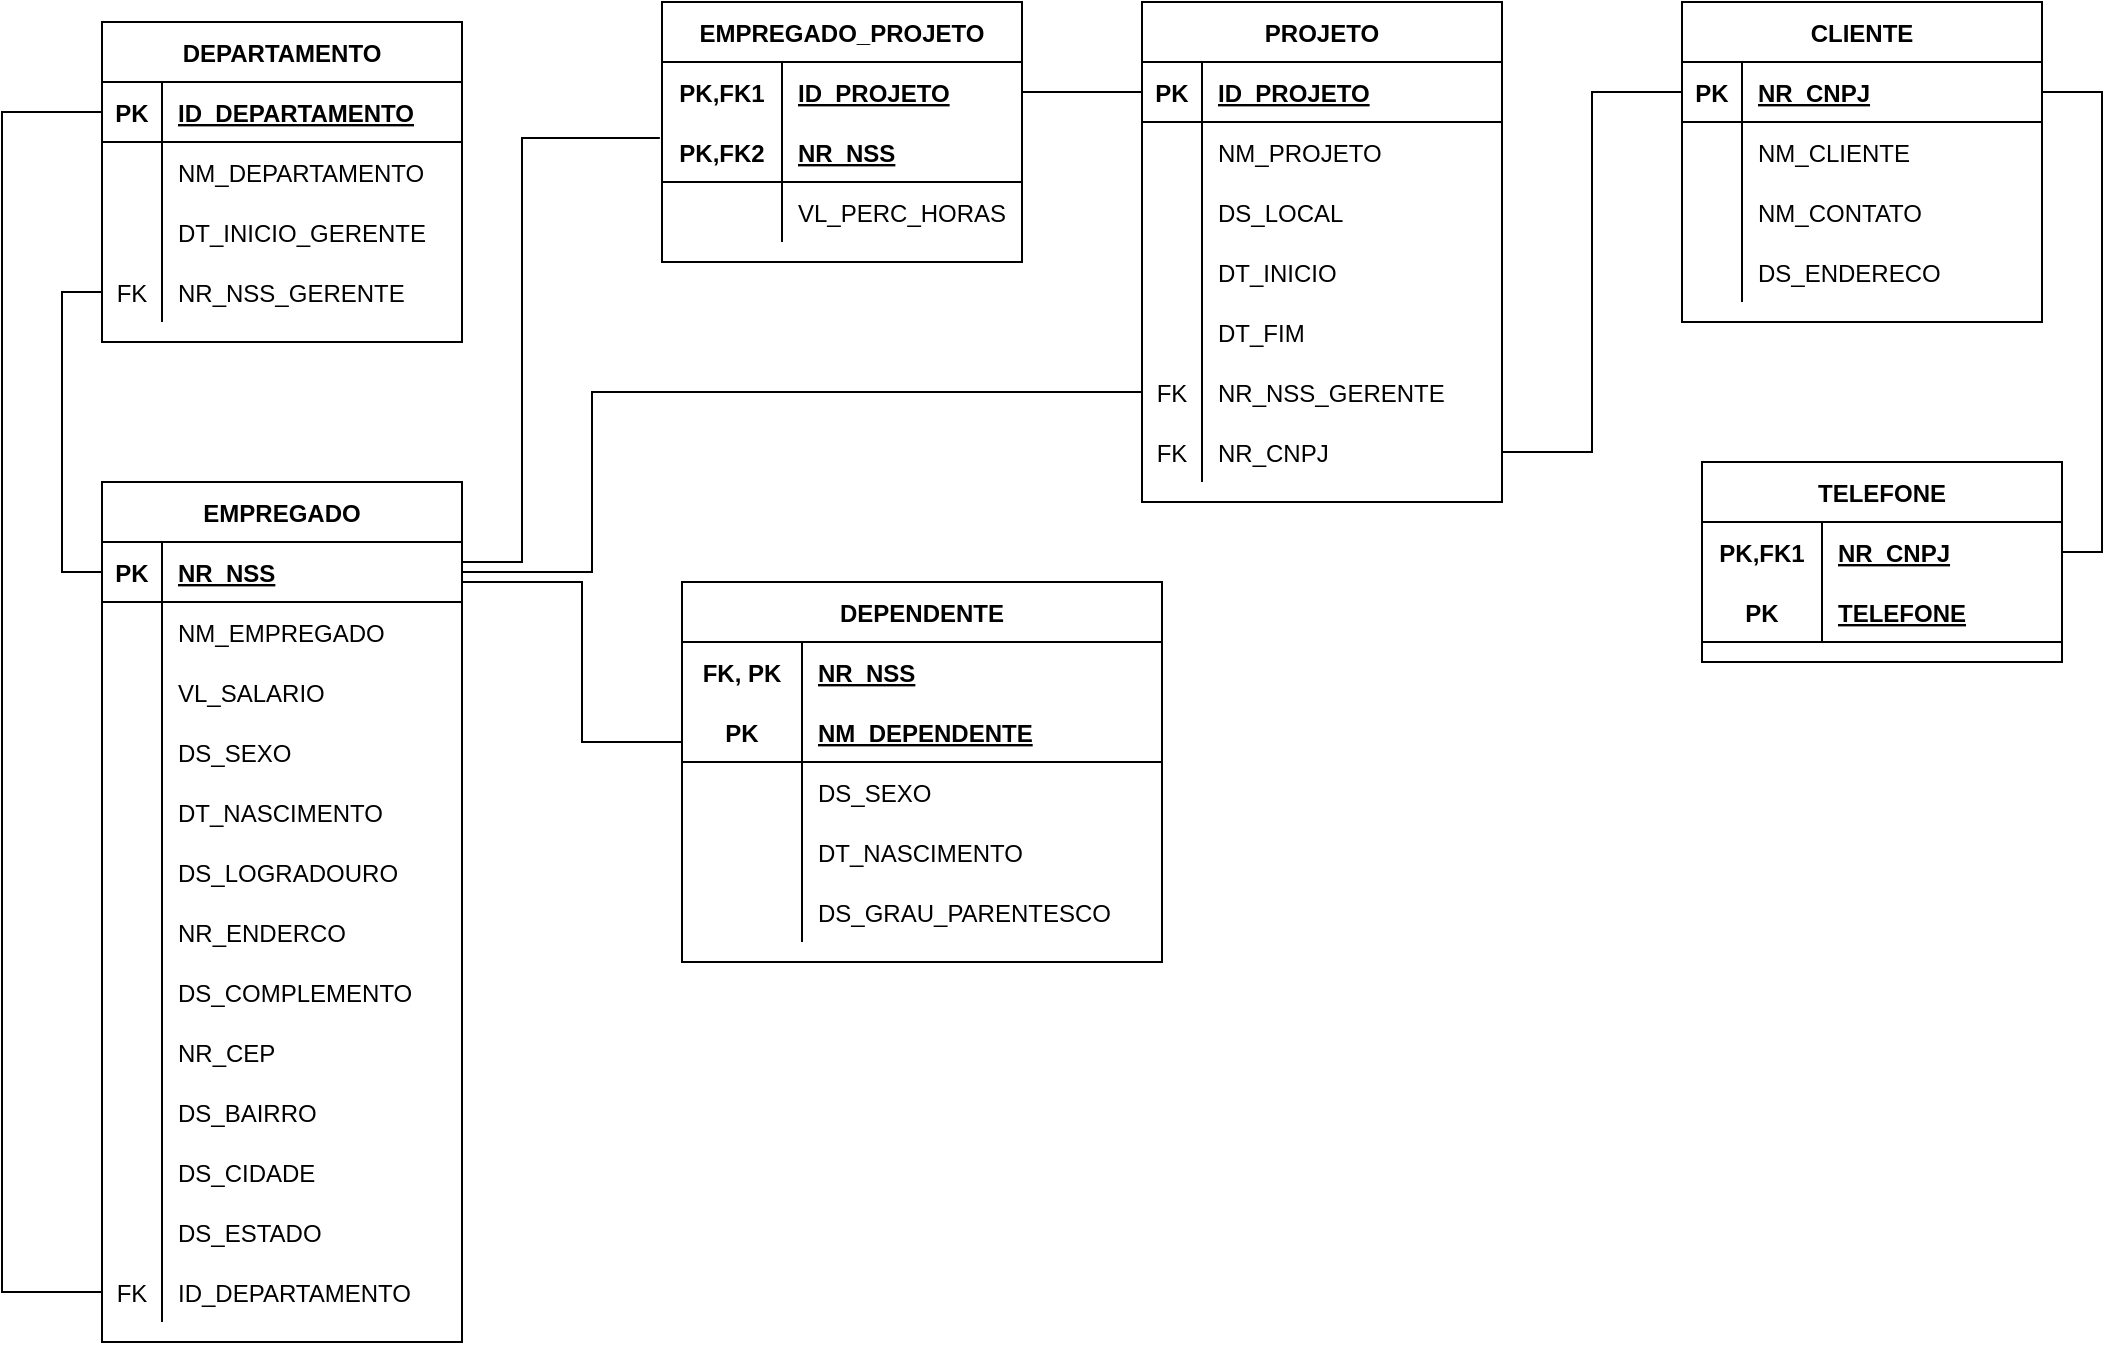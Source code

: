 <mxfile version="14.7.10" type="device"><diagram id="D3nI-BYCupRVAoPO09PA" name="Page-1"><mxGraphModel dx="1360" dy="802" grid="1" gridSize="10" guides="1" tooltips="1" connect="1" arrows="1" fold="1" page="1" pageScale="1" pageWidth="1169" pageHeight="827" math="0" shadow="0"><root><mxCell id="0"/><mxCell id="1" parent="0"/><mxCell id="Hc_18eebci2sGLZvCCP0-1" value="DEPARTAMENTO" style="shape=table;startSize=30;container=1;collapsible=1;childLayout=tableLayout;fixedRows=1;rowLines=0;fontStyle=1;align=center;resizeLast=1;" vertex="1" parent="1"><mxGeometry x="110" y="60" width="180" height="160" as="geometry"/></mxCell><mxCell id="Hc_18eebci2sGLZvCCP0-2" value="" style="shape=partialRectangle;collapsible=0;dropTarget=0;pointerEvents=0;fillColor=none;top=0;left=0;bottom=1;right=0;points=[[0,0.5],[1,0.5]];portConstraint=eastwest;" vertex="1" parent="Hc_18eebci2sGLZvCCP0-1"><mxGeometry y="30" width="180" height="30" as="geometry"/></mxCell><mxCell id="Hc_18eebci2sGLZvCCP0-3" value="PK" style="shape=partialRectangle;connectable=0;fillColor=none;top=0;left=0;bottom=0;right=0;fontStyle=1;overflow=hidden;" vertex="1" parent="Hc_18eebci2sGLZvCCP0-2"><mxGeometry width="30" height="30" as="geometry"/></mxCell><mxCell id="Hc_18eebci2sGLZvCCP0-4" value="ID_DEPARTAMENTO" style="shape=partialRectangle;connectable=0;fillColor=none;top=0;left=0;bottom=0;right=0;align=left;spacingLeft=6;fontStyle=5;overflow=hidden;" vertex="1" parent="Hc_18eebci2sGLZvCCP0-2"><mxGeometry x="30" width="150" height="30" as="geometry"/></mxCell><mxCell id="Hc_18eebci2sGLZvCCP0-5" value="" style="shape=partialRectangle;collapsible=0;dropTarget=0;pointerEvents=0;fillColor=none;top=0;left=0;bottom=0;right=0;points=[[0,0.5],[1,0.5]];portConstraint=eastwest;" vertex="1" parent="Hc_18eebci2sGLZvCCP0-1"><mxGeometry y="60" width="180" height="30" as="geometry"/></mxCell><mxCell id="Hc_18eebci2sGLZvCCP0-6" value="" style="shape=partialRectangle;connectable=0;fillColor=none;top=0;left=0;bottom=0;right=0;editable=1;overflow=hidden;" vertex="1" parent="Hc_18eebci2sGLZvCCP0-5"><mxGeometry width="30" height="30" as="geometry"/></mxCell><mxCell id="Hc_18eebci2sGLZvCCP0-7" value="NM_DEPARTAMENTO" style="shape=partialRectangle;connectable=0;fillColor=none;top=0;left=0;bottom=0;right=0;align=left;spacingLeft=6;overflow=hidden;" vertex="1" parent="Hc_18eebci2sGLZvCCP0-5"><mxGeometry x="30" width="150" height="30" as="geometry"/></mxCell><mxCell id="Hc_18eebci2sGLZvCCP0-8" value="" style="shape=partialRectangle;collapsible=0;dropTarget=0;pointerEvents=0;fillColor=none;top=0;left=0;bottom=0;right=0;points=[[0,0.5],[1,0.5]];portConstraint=eastwest;" vertex="1" parent="Hc_18eebci2sGLZvCCP0-1"><mxGeometry y="90" width="180" height="30" as="geometry"/></mxCell><mxCell id="Hc_18eebci2sGLZvCCP0-9" value="" style="shape=partialRectangle;connectable=0;fillColor=none;top=0;left=0;bottom=0;right=0;editable=1;overflow=hidden;" vertex="1" parent="Hc_18eebci2sGLZvCCP0-8"><mxGeometry width="30" height="30" as="geometry"/></mxCell><mxCell id="Hc_18eebci2sGLZvCCP0-10" value="DT_INICIO_GERENTE" style="shape=partialRectangle;connectable=0;fillColor=none;top=0;left=0;bottom=0;right=0;align=left;spacingLeft=6;overflow=hidden;" vertex="1" parent="Hc_18eebci2sGLZvCCP0-8"><mxGeometry x="30" width="150" height="30" as="geometry"/></mxCell><mxCell id="Hc_18eebci2sGLZvCCP0-117" value="" style="shape=partialRectangle;collapsible=0;dropTarget=0;pointerEvents=0;fillColor=none;top=0;left=0;bottom=0;right=0;points=[[0,0.5],[1,0.5]];portConstraint=eastwest;" vertex="1" parent="Hc_18eebci2sGLZvCCP0-1"><mxGeometry y="120" width="180" height="30" as="geometry"/></mxCell><mxCell id="Hc_18eebci2sGLZvCCP0-118" value="FK" style="shape=partialRectangle;connectable=0;fillColor=none;top=0;left=0;bottom=0;right=0;editable=1;overflow=hidden;" vertex="1" parent="Hc_18eebci2sGLZvCCP0-117"><mxGeometry width="30" height="30" as="geometry"/></mxCell><mxCell id="Hc_18eebci2sGLZvCCP0-119" value="NR_NSS_GERENTE" style="shape=partialRectangle;connectable=0;fillColor=none;top=0;left=0;bottom=0;right=0;align=left;spacingLeft=6;overflow=hidden;" vertex="1" parent="Hc_18eebci2sGLZvCCP0-117"><mxGeometry x="30" width="150" height="30" as="geometry"/></mxCell><mxCell id="Hc_18eebci2sGLZvCCP0-14" value="EMPREGADO" style="shape=table;startSize=30;container=1;collapsible=1;childLayout=tableLayout;fixedRows=1;rowLines=0;fontStyle=1;align=center;resizeLast=1;" vertex="1" parent="1"><mxGeometry x="110" y="290" width="180" height="430" as="geometry"/></mxCell><mxCell id="Hc_18eebci2sGLZvCCP0-15" value="" style="shape=partialRectangle;collapsible=0;dropTarget=0;pointerEvents=0;fillColor=none;top=0;left=0;bottom=1;right=0;points=[[0,0.5],[1,0.5]];portConstraint=eastwest;" vertex="1" parent="Hc_18eebci2sGLZvCCP0-14"><mxGeometry y="30" width="180" height="30" as="geometry"/></mxCell><mxCell id="Hc_18eebci2sGLZvCCP0-16" value="PK" style="shape=partialRectangle;connectable=0;fillColor=none;top=0;left=0;bottom=0;right=0;fontStyle=1;overflow=hidden;" vertex="1" parent="Hc_18eebci2sGLZvCCP0-15"><mxGeometry width="30" height="30" as="geometry"/></mxCell><mxCell id="Hc_18eebci2sGLZvCCP0-17" value="NR_NSS" style="shape=partialRectangle;connectable=0;fillColor=none;top=0;left=0;bottom=0;right=0;align=left;spacingLeft=6;fontStyle=5;overflow=hidden;" vertex="1" parent="Hc_18eebci2sGLZvCCP0-15"><mxGeometry x="30" width="150" height="30" as="geometry"/></mxCell><mxCell id="Hc_18eebci2sGLZvCCP0-18" value="" style="shape=partialRectangle;collapsible=0;dropTarget=0;pointerEvents=0;fillColor=none;top=0;left=0;bottom=0;right=0;points=[[0,0.5],[1,0.5]];portConstraint=eastwest;" vertex="1" parent="Hc_18eebci2sGLZvCCP0-14"><mxGeometry y="60" width="180" height="30" as="geometry"/></mxCell><mxCell id="Hc_18eebci2sGLZvCCP0-19" value="" style="shape=partialRectangle;connectable=0;fillColor=none;top=0;left=0;bottom=0;right=0;editable=1;overflow=hidden;" vertex="1" parent="Hc_18eebci2sGLZvCCP0-18"><mxGeometry width="30" height="30" as="geometry"/></mxCell><mxCell id="Hc_18eebci2sGLZvCCP0-20" value="NM_EMPREGADO" style="shape=partialRectangle;connectable=0;fillColor=none;top=0;left=0;bottom=0;right=0;align=left;spacingLeft=6;overflow=hidden;" vertex="1" parent="Hc_18eebci2sGLZvCCP0-18"><mxGeometry x="30" width="150" height="30" as="geometry"/></mxCell><mxCell id="Hc_18eebci2sGLZvCCP0-21" value="" style="shape=partialRectangle;collapsible=0;dropTarget=0;pointerEvents=0;fillColor=none;top=0;left=0;bottom=0;right=0;points=[[0,0.5],[1,0.5]];portConstraint=eastwest;" vertex="1" parent="Hc_18eebci2sGLZvCCP0-14"><mxGeometry y="90" width="180" height="30" as="geometry"/></mxCell><mxCell id="Hc_18eebci2sGLZvCCP0-22" value="" style="shape=partialRectangle;connectable=0;fillColor=none;top=0;left=0;bottom=0;right=0;editable=1;overflow=hidden;" vertex="1" parent="Hc_18eebci2sGLZvCCP0-21"><mxGeometry width="30" height="30" as="geometry"/></mxCell><mxCell id="Hc_18eebci2sGLZvCCP0-23" value="VL_SALARIO" style="shape=partialRectangle;connectable=0;fillColor=none;top=0;left=0;bottom=0;right=0;align=left;spacingLeft=6;overflow=hidden;" vertex="1" parent="Hc_18eebci2sGLZvCCP0-21"><mxGeometry x="30" width="150" height="30" as="geometry"/></mxCell><mxCell id="Hc_18eebci2sGLZvCCP0-24" value="" style="shape=partialRectangle;collapsible=0;dropTarget=0;pointerEvents=0;fillColor=none;top=0;left=0;bottom=0;right=0;points=[[0,0.5],[1,0.5]];portConstraint=eastwest;" vertex="1" parent="Hc_18eebci2sGLZvCCP0-14"><mxGeometry y="120" width="180" height="30" as="geometry"/></mxCell><mxCell id="Hc_18eebci2sGLZvCCP0-25" value="" style="shape=partialRectangle;connectable=0;fillColor=none;top=0;left=0;bottom=0;right=0;editable=1;overflow=hidden;" vertex="1" parent="Hc_18eebci2sGLZvCCP0-24"><mxGeometry width="30" height="30" as="geometry"/></mxCell><mxCell id="Hc_18eebci2sGLZvCCP0-26" value="DS_SEXO" style="shape=partialRectangle;connectable=0;fillColor=none;top=0;left=0;bottom=0;right=0;align=left;spacingLeft=6;overflow=hidden;" vertex="1" parent="Hc_18eebci2sGLZvCCP0-24"><mxGeometry x="30" width="150" height="30" as="geometry"/></mxCell><mxCell id="Hc_18eebci2sGLZvCCP0-66" value="" style="shape=partialRectangle;collapsible=0;dropTarget=0;pointerEvents=0;fillColor=none;top=0;left=0;bottom=0;right=0;points=[[0,0.5],[1,0.5]];portConstraint=eastwest;" vertex="1" parent="Hc_18eebci2sGLZvCCP0-14"><mxGeometry y="150" width="180" height="30" as="geometry"/></mxCell><mxCell id="Hc_18eebci2sGLZvCCP0-67" value="" style="shape=partialRectangle;connectable=0;fillColor=none;top=0;left=0;bottom=0;right=0;editable=1;overflow=hidden;" vertex="1" parent="Hc_18eebci2sGLZvCCP0-66"><mxGeometry width="30" height="30" as="geometry"/></mxCell><mxCell id="Hc_18eebci2sGLZvCCP0-68" value="DT_NASCIMENTO" style="shape=partialRectangle;connectable=0;fillColor=none;top=0;left=0;bottom=0;right=0;align=left;spacingLeft=6;overflow=hidden;" vertex="1" parent="Hc_18eebci2sGLZvCCP0-66"><mxGeometry x="30" width="150" height="30" as="geometry"/></mxCell><mxCell id="Hc_18eebci2sGLZvCCP0-79" value="" style="shape=partialRectangle;collapsible=0;dropTarget=0;pointerEvents=0;fillColor=none;top=0;left=0;bottom=0;right=0;points=[[0,0.5],[1,0.5]];portConstraint=eastwest;" vertex="1" parent="Hc_18eebci2sGLZvCCP0-14"><mxGeometry y="180" width="180" height="30" as="geometry"/></mxCell><mxCell id="Hc_18eebci2sGLZvCCP0-80" value="" style="shape=partialRectangle;connectable=0;fillColor=none;top=0;left=0;bottom=0;right=0;editable=1;overflow=hidden;" vertex="1" parent="Hc_18eebci2sGLZvCCP0-79"><mxGeometry width="30" height="30" as="geometry"/></mxCell><mxCell id="Hc_18eebci2sGLZvCCP0-81" value="DS_LOGRADOURO" style="shape=partialRectangle;connectable=0;fillColor=none;top=0;left=0;bottom=0;right=0;align=left;spacingLeft=6;overflow=hidden;" vertex="1" parent="Hc_18eebci2sGLZvCCP0-79"><mxGeometry x="30" width="150" height="30" as="geometry"/></mxCell><mxCell id="Hc_18eebci2sGLZvCCP0-82" value="" style="shape=partialRectangle;collapsible=0;dropTarget=0;pointerEvents=0;fillColor=none;top=0;left=0;bottom=0;right=0;points=[[0,0.5],[1,0.5]];portConstraint=eastwest;" vertex="1" parent="Hc_18eebci2sGLZvCCP0-14"><mxGeometry y="210" width="180" height="30" as="geometry"/></mxCell><mxCell id="Hc_18eebci2sGLZvCCP0-83" value="" style="shape=partialRectangle;connectable=0;fillColor=none;top=0;left=0;bottom=0;right=0;editable=1;overflow=hidden;" vertex="1" parent="Hc_18eebci2sGLZvCCP0-82"><mxGeometry width="30" height="30" as="geometry"/></mxCell><mxCell id="Hc_18eebci2sGLZvCCP0-84" value="NR_ENDERCO" style="shape=partialRectangle;connectable=0;fillColor=none;top=0;left=0;bottom=0;right=0;align=left;spacingLeft=6;overflow=hidden;" vertex="1" parent="Hc_18eebci2sGLZvCCP0-82"><mxGeometry x="30" width="150" height="30" as="geometry"/></mxCell><mxCell id="Hc_18eebci2sGLZvCCP0-85" value="" style="shape=partialRectangle;collapsible=0;dropTarget=0;pointerEvents=0;fillColor=none;top=0;left=0;bottom=0;right=0;points=[[0,0.5],[1,0.5]];portConstraint=eastwest;" vertex="1" parent="Hc_18eebci2sGLZvCCP0-14"><mxGeometry y="240" width="180" height="30" as="geometry"/></mxCell><mxCell id="Hc_18eebci2sGLZvCCP0-86" value="" style="shape=partialRectangle;connectable=0;fillColor=none;top=0;left=0;bottom=0;right=0;editable=1;overflow=hidden;" vertex="1" parent="Hc_18eebci2sGLZvCCP0-85"><mxGeometry width="30" height="30" as="geometry"/></mxCell><mxCell id="Hc_18eebci2sGLZvCCP0-87" value="DS_COMPLEMENTO" style="shape=partialRectangle;connectable=0;fillColor=none;top=0;left=0;bottom=0;right=0;align=left;spacingLeft=6;overflow=hidden;" vertex="1" parent="Hc_18eebci2sGLZvCCP0-85"><mxGeometry x="30" width="150" height="30" as="geometry"/></mxCell><mxCell id="Hc_18eebci2sGLZvCCP0-88" value="" style="shape=partialRectangle;collapsible=0;dropTarget=0;pointerEvents=0;fillColor=none;top=0;left=0;bottom=0;right=0;points=[[0,0.5],[1,0.5]];portConstraint=eastwest;" vertex="1" parent="Hc_18eebci2sGLZvCCP0-14"><mxGeometry y="270" width="180" height="30" as="geometry"/></mxCell><mxCell id="Hc_18eebci2sGLZvCCP0-89" value="" style="shape=partialRectangle;connectable=0;fillColor=none;top=0;left=0;bottom=0;right=0;editable=1;overflow=hidden;" vertex="1" parent="Hc_18eebci2sGLZvCCP0-88"><mxGeometry width="30" height="30" as="geometry"/></mxCell><mxCell id="Hc_18eebci2sGLZvCCP0-90" value="NR_CEP" style="shape=partialRectangle;connectable=0;fillColor=none;top=0;left=0;bottom=0;right=0;align=left;spacingLeft=6;overflow=hidden;" vertex="1" parent="Hc_18eebci2sGLZvCCP0-88"><mxGeometry x="30" width="150" height="30" as="geometry"/></mxCell><mxCell id="Hc_18eebci2sGLZvCCP0-91" value="" style="shape=partialRectangle;collapsible=0;dropTarget=0;pointerEvents=0;fillColor=none;top=0;left=0;bottom=0;right=0;points=[[0,0.5],[1,0.5]];portConstraint=eastwest;" vertex="1" parent="Hc_18eebci2sGLZvCCP0-14"><mxGeometry y="300" width="180" height="30" as="geometry"/></mxCell><mxCell id="Hc_18eebci2sGLZvCCP0-92" value="" style="shape=partialRectangle;connectable=0;fillColor=none;top=0;left=0;bottom=0;right=0;editable=1;overflow=hidden;" vertex="1" parent="Hc_18eebci2sGLZvCCP0-91"><mxGeometry width="30" height="30" as="geometry"/></mxCell><mxCell id="Hc_18eebci2sGLZvCCP0-93" value="DS_BAIRRO" style="shape=partialRectangle;connectable=0;fillColor=none;top=0;left=0;bottom=0;right=0;align=left;spacingLeft=6;overflow=hidden;" vertex="1" parent="Hc_18eebci2sGLZvCCP0-91"><mxGeometry x="30" width="150" height="30" as="geometry"/></mxCell><mxCell id="Hc_18eebci2sGLZvCCP0-94" value="" style="shape=partialRectangle;collapsible=0;dropTarget=0;pointerEvents=0;fillColor=none;top=0;left=0;bottom=0;right=0;points=[[0,0.5],[1,0.5]];portConstraint=eastwest;" vertex="1" parent="Hc_18eebci2sGLZvCCP0-14"><mxGeometry y="330" width="180" height="30" as="geometry"/></mxCell><mxCell id="Hc_18eebci2sGLZvCCP0-95" value="" style="shape=partialRectangle;connectable=0;fillColor=none;top=0;left=0;bottom=0;right=0;editable=1;overflow=hidden;" vertex="1" parent="Hc_18eebci2sGLZvCCP0-94"><mxGeometry width="30" height="30" as="geometry"/></mxCell><mxCell id="Hc_18eebci2sGLZvCCP0-96" value="DS_CIDADE" style="shape=partialRectangle;connectable=0;fillColor=none;top=0;left=0;bottom=0;right=0;align=left;spacingLeft=6;overflow=hidden;" vertex="1" parent="Hc_18eebci2sGLZvCCP0-94"><mxGeometry x="30" width="150" height="30" as="geometry"/></mxCell><mxCell id="Hc_18eebci2sGLZvCCP0-97" value="" style="shape=partialRectangle;collapsible=0;dropTarget=0;pointerEvents=0;fillColor=none;top=0;left=0;bottom=0;right=0;points=[[0,0.5],[1,0.5]];portConstraint=eastwest;" vertex="1" parent="Hc_18eebci2sGLZvCCP0-14"><mxGeometry y="360" width="180" height="30" as="geometry"/></mxCell><mxCell id="Hc_18eebci2sGLZvCCP0-98" value="" style="shape=partialRectangle;connectable=0;fillColor=none;top=0;left=0;bottom=0;right=0;editable=1;overflow=hidden;" vertex="1" parent="Hc_18eebci2sGLZvCCP0-97"><mxGeometry width="30" height="30" as="geometry"/></mxCell><mxCell id="Hc_18eebci2sGLZvCCP0-99" value="DS_ESTADO" style="shape=partialRectangle;connectable=0;fillColor=none;top=0;left=0;bottom=0;right=0;align=left;spacingLeft=6;overflow=hidden;" vertex="1" parent="Hc_18eebci2sGLZvCCP0-97"><mxGeometry x="30" width="150" height="30" as="geometry"/></mxCell><mxCell id="Hc_18eebci2sGLZvCCP0-121" value="" style="shape=partialRectangle;collapsible=0;dropTarget=0;pointerEvents=0;fillColor=none;top=0;left=0;bottom=0;right=0;points=[[0,0.5],[1,0.5]];portConstraint=eastwest;" vertex="1" parent="Hc_18eebci2sGLZvCCP0-14"><mxGeometry y="390" width="180" height="30" as="geometry"/></mxCell><mxCell id="Hc_18eebci2sGLZvCCP0-122" value="FK" style="shape=partialRectangle;connectable=0;fillColor=none;top=0;left=0;bottom=0;right=0;editable=1;overflow=hidden;" vertex="1" parent="Hc_18eebci2sGLZvCCP0-121"><mxGeometry width="30" height="30" as="geometry"/></mxCell><mxCell id="Hc_18eebci2sGLZvCCP0-123" value="ID_DEPARTAMENTO" style="shape=partialRectangle;connectable=0;fillColor=none;top=0;left=0;bottom=0;right=0;align=left;spacingLeft=6;overflow=hidden;" vertex="1" parent="Hc_18eebci2sGLZvCCP0-121"><mxGeometry x="30" width="150" height="30" as="geometry"/></mxCell><mxCell id="Hc_18eebci2sGLZvCCP0-40" value="PROJETO" style="shape=table;startSize=30;container=1;collapsible=1;childLayout=tableLayout;fixedRows=1;rowLines=0;fontStyle=1;align=center;resizeLast=1;" vertex="1" parent="1"><mxGeometry x="630" y="50" width="180" height="250" as="geometry"/></mxCell><mxCell id="Hc_18eebci2sGLZvCCP0-41" value="" style="shape=partialRectangle;collapsible=0;dropTarget=0;pointerEvents=0;fillColor=none;top=0;left=0;bottom=1;right=0;points=[[0,0.5],[1,0.5]];portConstraint=eastwest;" vertex="1" parent="Hc_18eebci2sGLZvCCP0-40"><mxGeometry y="30" width="180" height="30" as="geometry"/></mxCell><mxCell id="Hc_18eebci2sGLZvCCP0-42" value="PK" style="shape=partialRectangle;connectable=0;fillColor=none;top=0;left=0;bottom=0;right=0;fontStyle=1;overflow=hidden;" vertex="1" parent="Hc_18eebci2sGLZvCCP0-41"><mxGeometry width="30" height="30" as="geometry"/></mxCell><mxCell id="Hc_18eebci2sGLZvCCP0-43" value="ID_PROJETO" style="shape=partialRectangle;connectable=0;fillColor=none;top=0;left=0;bottom=0;right=0;align=left;spacingLeft=6;fontStyle=5;overflow=hidden;" vertex="1" parent="Hc_18eebci2sGLZvCCP0-41"><mxGeometry x="30" width="150" height="30" as="geometry"/></mxCell><mxCell id="Hc_18eebci2sGLZvCCP0-44" value="" style="shape=partialRectangle;collapsible=0;dropTarget=0;pointerEvents=0;fillColor=none;top=0;left=0;bottom=0;right=0;points=[[0,0.5],[1,0.5]];portConstraint=eastwest;" vertex="1" parent="Hc_18eebci2sGLZvCCP0-40"><mxGeometry y="60" width="180" height="30" as="geometry"/></mxCell><mxCell id="Hc_18eebci2sGLZvCCP0-45" value="" style="shape=partialRectangle;connectable=0;fillColor=none;top=0;left=0;bottom=0;right=0;editable=1;overflow=hidden;" vertex="1" parent="Hc_18eebci2sGLZvCCP0-44"><mxGeometry width="30" height="30" as="geometry"/></mxCell><mxCell id="Hc_18eebci2sGLZvCCP0-46" value="NM_PROJETO" style="shape=partialRectangle;connectable=0;fillColor=none;top=0;left=0;bottom=0;right=0;align=left;spacingLeft=6;overflow=hidden;" vertex="1" parent="Hc_18eebci2sGLZvCCP0-44"><mxGeometry x="30" width="150" height="30" as="geometry"/></mxCell><mxCell id="Hc_18eebci2sGLZvCCP0-47" value="" style="shape=partialRectangle;collapsible=0;dropTarget=0;pointerEvents=0;fillColor=none;top=0;left=0;bottom=0;right=0;points=[[0,0.5],[1,0.5]];portConstraint=eastwest;" vertex="1" parent="Hc_18eebci2sGLZvCCP0-40"><mxGeometry y="90" width="180" height="30" as="geometry"/></mxCell><mxCell id="Hc_18eebci2sGLZvCCP0-48" value="" style="shape=partialRectangle;connectable=0;fillColor=none;top=0;left=0;bottom=0;right=0;editable=1;overflow=hidden;" vertex="1" parent="Hc_18eebci2sGLZvCCP0-47"><mxGeometry width="30" height="30" as="geometry"/></mxCell><mxCell id="Hc_18eebci2sGLZvCCP0-49" value="DS_LOCAL" style="shape=partialRectangle;connectable=0;fillColor=none;top=0;left=0;bottom=0;right=0;align=left;spacingLeft=6;overflow=hidden;" vertex="1" parent="Hc_18eebci2sGLZvCCP0-47"><mxGeometry x="30" width="150" height="30" as="geometry"/></mxCell><mxCell id="Hc_18eebci2sGLZvCCP0-50" value="" style="shape=partialRectangle;collapsible=0;dropTarget=0;pointerEvents=0;fillColor=none;top=0;left=0;bottom=0;right=0;points=[[0,0.5],[1,0.5]];portConstraint=eastwest;" vertex="1" parent="Hc_18eebci2sGLZvCCP0-40"><mxGeometry y="120" width="180" height="30" as="geometry"/></mxCell><mxCell id="Hc_18eebci2sGLZvCCP0-51" value="" style="shape=partialRectangle;connectable=0;fillColor=none;top=0;left=0;bottom=0;right=0;editable=1;overflow=hidden;" vertex="1" parent="Hc_18eebci2sGLZvCCP0-50"><mxGeometry width="30" height="30" as="geometry"/></mxCell><mxCell id="Hc_18eebci2sGLZvCCP0-52" value="DT_INICIO" style="shape=partialRectangle;connectable=0;fillColor=none;top=0;left=0;bottom=0;right=0;align=left;spacingLeft=6;overflow=hidden;" vertex="1" parent="Hc_18eebci2sGLZvCCP0-50"><mxGeometry x="30" width="150" height="30" as="geometry"/></mxCell><mxCell id="Hc_18eebci2sGLZvCCP0-76" value="" style="shape=partialRectangle;collapsible=0;dropTarget=0;pointerEvents=0;fillColor=none;top=0;left=0;bottom=0;right=0;points=[[0,0.5],[1,0.5]];portConstraint=eastwest;" vertex="1" parent="Hc_18eebci2sGLZvCCP0-40"><mxGeometry y="150" width="180" height="30" as="geometry"/></mxCell><mxCell id="Hc_18eebci2sGLZvCCP0-77" value="" style="shape=partialRectangle;connectable=0;fillColor=none;top=0;left=0;bottom=0;right=0;editable=1;overflow=hidden;" vertex="1" parent="Hc_18eebci2sGLZvCCP0-76"><mxGeometry width="30" height="30" as="geometry"/></mxCell><mxCell id="Hc_18eebci2sGLZvCCP0-78" value="DT_FIM" style="shape=partialRectangle;connectable=0;fillColor=none;top=0;left=0;bottom=0;right=0;align=left;spacingLeft=6;overflow=hidden;" vertex="1" parent="Hc_18eebci2sGLZvCCP0-76"><mxGeometry x="30" width="150" height="30" as="geometry"/></mxCell><mxCell id="Hc_18eebci2sGLZvCCP0-125" value="" style="shape=partialRectangle;collapsible=0;dropTarget=0;pointerEvents=0;fillColor=none;top=0;left=0;bottom=0;right=0;points=[[0,0.5],[1,0.5]];portConstraint=eastwest;" vertex="1" parent="Hc_18eebci2sGLZvCCP0-40"><mxGeometry y="180" width="180" height="30" as="geometry"/></mxCell><mxCell id="Hc_18eebci2sGLZvCCP0-126" value="FK" style="shape=partialRectangle;connectable=0;fillColor=none;top=0;left=0;bottom=0;right=0;editable=1;overflow=hidden;" vertex="1" parent="Hc_18eebci2sGLZvCCP0-125"><mxGeometry width="30" height="30" as="geometry"/></mxCell><mxCell id="Hc_18eebci2sGLZvCCP0-127" value="NR_NSS_GERENTE" style="shape=partialRectangle;connectable=0;fillColor=none;top=0;left=0;bottom=0;right=0;align=left;spacingLeft=6;overflow=hidden;" vertex="1" parent="Hc_18eebci2sGLZvCCP0-125"><mxGeometry x="30" width="150" height="30" as="geometry"/></mxCell><mxCell id="Hc_18eebci2sGLZvCCP0-129" value="" style="shape=partialRectangle;collapsible=0;dropTarget=0;pointerEvents=0;fillColor=none;top=0;left=0;bottom=0;right=0;points=[[0,0.5],[1,0.5]];portConstraint=eastwest;" vertex="1" parent="Hc_18eebci2sGLZvCCP0-40"><mxGeometry y="210" width="180" height="30" as="geometry"/></mxCell><mxCell id="Hc_18eebci2sGLZvCCP0-130" value="FK" style="shape=partialRectangle;connectable=0;fillColor=none;top=0;left=0;bottom=0;right=0;editable=1;overflow=hidden;" vertex="1" parent="Hc_18eebci2sGLZvCCP0-129"><mxGeometry width="30" height="30" as="geometry"/></mxCell><mxCell id="Hc_18eebci2sGLZvCCP0-131" value="NR_CNPJ" style="shape=partialRectangle;connectable=0;fillColor=none;top=0;left=0;bottom=0;right=0;align=left;spacingLeft=6;overflow=hidden;" vertex="1" parent="Hc_18eebci2sGLZvCCP0-129"><mxGeometry x="30" width="150" height="30" as="geometry"/></mxCell><mxCell id="Hc_18eebci2sGLZvCCP0-53" value="CLIENTE" style="shape=table;startSize=30;container=1;collapsible=1;childLayout=tableLayout;fixedRows=1;rowLines=0;fontStyle=1;align=center;resizeLast=1;" vertex="1" parent="1"><mxGeometry x="900" y="50" width="180" height="160" as="geometry"/></mxCell><mxCell id="Hc_18eebci2sGLZvCCP0-54" value="" style="shape=partialRectangle;collapsible=0;dropTarget=0;pointerEvents=0;fillColor=none;top=0;left=0;bottom=1;right=0;points=[[0,0.5],[1,0.5]];portConstraint=eastwest;" vertex="1" parent="Hc_18eebci2sGLZvCCP0-53"><mxGeometry y="30" width="180" height="30" as="geometry"/></mxCell><mxCell id="Hc_18eebci2sGLZvCCP0-55" value="PK" style="shape=partialRectangle;connectable=0;fillColor=none;top=0;left=0;bottom=0;right=0;fontStyle=1;overflow=hidden;" vertex="1" parent="Hc_18eebci2sGLZvCCP0-54"><mxGeometry width="30" height="30" as="geometry"/></mxCell><mxCell id="Hc_18eebci2sGLZvCCP0-56" value="NR_CNPJ" style="shape=partialRectangle;connectable=0;fillColor=none;top=0;left=0;bottom=0;right=0;align=left;spacingLeft=6;fontStyle=5;overflow=hidden;" vertex="1" parent="Hc_18eebci2sGLZvCCP0-54"><mxGeometry x="30" width="150" height="30" as="geometry"/></mxCell><mxCell id="Hc_18eebci2sGLZvCCP0-57" value="" style="shape=partialRectangle;collapsible=0;dropTarget=0;pointerEvents=0;fillColor=none;top=0;left=0;bottom=0;right=0;points=[[0,0.5],[1,0.5]];portConstraint=eastwest;" vertex="1" parent="Hc_18eebci2sGLZvCCP0-53"><mxGeometry y="60" width="180" height="30" as="geometry"/></mxCell><mxCell id="Hc_18eebci2sGLZvCCP0-58" value="" style="shape=partialRectangle;connectable=0;fillColor=none;top=0;left=0;bottom=0;right=0;editable=1;overflow=hidden;" vertex="1" parent="Hc_18eebci2sGLZvCCP0-57"><mxGeometry width="30" height="30" as="geometry"/></mxCell><mxCell id="Hc_18eebci2sGLZvCCP0-59" value="NM_CLIENTE" style="shape=partialRectangle;connectable=0;fillColor=none;top=0;left=0;bottom=0;right=0;align=left;spacingLeft=6;overflow=hidden;" vertex="1" parent="Hc_18eebci2sGLZvCCP0-57"><mxGeometry x="30" width="150" height="30" as="geometry"/></mxCell><mxCell id="Hc_18eebci2sGLZvCCP0-60" value="" style="shape=partialRectangle;collapsible=0;dropTarget=0;pointerEvents=0;fillColor=none;top=0;left=0;bottom=0;right=0;points=[[0,0.5],[1,0.5]];portConstraint=eastwest;" vertex="1" parent="Hc_18eebci2sGLZvCCP0-53"><mxGeometry y="90" width="180" height="30" as="geometry"/></mxCell><mxCell id="Hc_18eebci2sGLZvCCP0-61" value="" style="shape=partialRectangle;connectable=0;fillColor=none;top=0;left=0;bottom=0;right=0;editable=1;overflow=hidden;" vertex="1" parent="Hc_18eebci2sGLZvCCP0-60"><mxGeometry width="30" height="30" as="geometry"/></mxCell><mxCell id="Hc_18eebci2sGLZvCCP0-62" value="NM_CONTATO" style="shape=partialRectangle;connectable=0;fillColor=none;top=0;left=0;bottom=0;right=0;align=left;spacingLeft=6;overflow=hidden;" vertex="1" parent="Hc_18eebci2sGLZvCCP0-60"><mxGeometry x="30" width="150" height="30" as="geometry"/></mxCell><mxCell id="Hc_18eebci2sGLZvCCP0-63" value="" style="shape=partialRectangle;collapsible=0;dropTarget=0;pointerEvents=0;fillColor=none;top=0;left=0;bottom=0;right=0;points=[[0,0.5],[1,0.5]];portConstraint=eastwest;" vertex="1" parent="Hc_18eebci2sGLZvCCP0-53"><mxGeometry y="120" width="180" height="30" as="geometry"/></mxCell><mxCell id="Hc_18eebci2sGLZvCCP0-64" value="" style="shape=partialRectangle;connectable=0;fillColor=none;top=0;left=0;bottom=0;right=0;editable=1;overflow=hidden;" vertex="1" parent="Hc_18eebci2sGLZvCCP0-63"><mxGeometry width="30" height="30" as="geometry"/></mxCell><mxCell id="Hc_18eebci2sGLZvCCP0-65" value="DS_ENDERECO" style="shape=partialRectangle;connectable=0;fillColor=none;top=0;left=0;bottom=0;right=0;align=left;spacingLeft=6;overflow=hidden;" vertex="1" parent="Hc_18eebci2sGLZvCCP0-63"><mxGeometry x="30" width="150" height="30" as="geometry"/></mxCell><mxCell id="Hc_18eebci2sGLZvCCP0-116" style="edgeStyle=orthogonalEdgeStyle;rounded=0;orthogonalLoop=1;jettySize=auto;html=1;exitX=0;exitY=0.25;exitDx=0;exitDy=0;entryX=1;entryY=0.5;entryDx=0;entryDy=0;endArrow=none;endFill=0;" edge="1" parent="1" source="Hc_18eebci2sGLZvCCP0-100" target="Hc_18eebci2sGLZvCCP0-15"><mxGeometry relative="1" as="geometry"><Array as="points"><mxPoint x="400" y="420"/><mxPoint x="350" y="420"/><mxPoint x="350" y="340"/><mxPoint x="290" y="340"/></Array></mxGeometry></mxCell><mxCell id="Hc_18eebci2sGLZvCCP0-100" value="DEPENDENTE" style="shape=table;startSize=30;container=1;collapsible=1;childLayout=tableLayout;fixedRows=1;rowLines=0;fontStyle=1;align=center;resizeLast=1;" vertex="1" parent="1"><mxGeometry x="400" y="340" width="240" height="190" as="geometry"/></mxCell><mxCell id="Hc_18eebci2sGLZvCCP0-101" value="" style="shape=partialRectangle;collapsible=0;dropTarget=0;pointerEvents=0;fillColor=none;top=0;left=0;bottom=0;right=0;points=[[0,0.5],[1,0.5]];portConstraint=eastwest;" vertex="1" parent="Hc_18eebci2sGLZvCCP0-100"><mxGeometry y="30" width="240" height="30" as="geometry"/></mxCell><mxCell id="Hc_18eebci2sGLZvCCP0-102" value="FK, PK" style="shape=partialRectangle;connectable=0;fillColor=none;top=0;left=0;bottom=0;right=0;fontStyle=1;overflow=hidden;" vertex="1" parent="Hc_18eebci2sGLZvCCP0-101"><mxGeometry width="60" height="30" as="geometry"/></mxCell><mxCell id="Hc_18eebci2sGLZvCCP0-103" value="NR_NSS" style="shape=partialRectangle;connectable=0;fillColor=none;top=0;left=0;bottom=0;right=0;align=left;spacingLeft=6;fontStyle=5;overflow=hidden;" vertex="1" parent="Hc_18eebci2sGLZvCCP0-101"><mxGeometry x="60" width="180" height="30" as="geometry"/></mxCell><mxCell id="Hc_18eebci2sGLZvCCP0-104" value="" style="shape=partialRectangle;collapsible=0;dropTarget=0;pointerEvents=0;fillColor=none;top=0;left=0;bottom=1;right=0;points=[[0,0.5],[1,0.5]];portConstraint=eastwest;" vertex="1" parent="Hc_18eebci2sGLZvCCP0-100"><mxGeometry y="60" width="240" height="30" as="geometry"/></mxCell><mxCell id="Hc_18eebci2sGLZvCCP0-105" value="PK" style="shape=partialRectangle;connectable=0;fillColor=none;top=0;left=0;bottom=0;right=0;fontStyle=1;overflow=hidden;" vertex="1" parent="Hc_18eebci2sGLZvCCP0-104"><mxGeometry width="60" height="30" as="geometry"/></mxCell><mxCell id="Hc_18eebci2sGLZvCCP0-106" value="NM_DEPENDENTE" style="shape=partialRectangle;connectable=0;fillColor=none;top=0;left=0;bottom=0;right=0;align=left;spacingLeft=6;fontStyle=5;overflow=hidden;" vertex="1" parent="Hc_18eebci2sGLZvCCP0-104"><mxGeometry x="60" width="180" height="30" as="geometry"/></mxCell><mxCell id="Hc_18eebci2sGLZvCCP0-107" value="" style="shape=partialRectangle;collapsible=0;dropTarget=0;pointerEvents=0;fillColor=none;top=0;left=0;bottom=0;right=0;points=[[0,0.5],[1,0.5]];portConstraint=eastwest;" vertex="1" parent="Hc_18eebci2sGLZvCCP0-100"><mxGeometry y="90" width="240" height="30" as="geometry"/></mxCell><mxCell id="Hc_18eebci2sGLZvCCP0-108" value="" style="shape=partialRectangle;connectable=0;fillColor=none;top=0;left=0;bottom=0;right=0;editable=1;overflow=hidden;" vertex="1" parent="Hc_18eebci2sGLZvCCP0-107"><mxGeometry width="60" height="30" as="geometry"/></mxCell><mxCell id="Hc_18eebci2sGLZvCCP0-109" value="DS_SEXO" style="shape=partialRectangle;connectable=0;fillColor=none;top=0;left=0;bottom=0;right=0;align=left;spacingLeft=6;overflow=hidden;" vertex="1" parent="Hc_18eebci2sGLZvCCP0-107"><mxGeometry x="60" width="180" height="30" as="geometry"/></mxCell><mxCell id="Hc_18eebci2sGLZvCCP0-110" value="" style="shape=partialRectangle;collapsible=0;dropTarget=0;pointerEvents=0;fillColor=none;top=0;left=0;bottom=0;right=0;points=[[0,0.5],[1,0.5]];portConstraint=eastwest;" vertex="1" parent="Hc_18eebci2sGLZvCCP0-100"><mxGeometry y="120" width="240" height="30" as="geometry"/></mxCell><mxCell id="Hc_18eebci2sGLZvCCP0-111" value="" style="shape=partialRectangle;connectable=0;fillColor=none;top=0;left=0;bottom=0;right=0;editable=1;overflow=hidden;" vertex="1" parent="Hc_18eebci2sGLZvCCP0-110"><mxGeometry width="60" height="30" as="geometry"/></mxCell><mxCell id="Hc_18eebci2sGLZvCCP0-112" value="DT_NASCIMENTO" style="shape=partialRectangle;connectable=0;fillColor=none;top=0;left=0;bottom=0;right=0;align=left;spacingLeft=6;overflow=hidden;" vertex="1" parent="Hc_18eebci2sGLZvCCP0-110"><mxGeometry x="60" width="180" height="30" as="geometry"/></mxCell><mxCell id="Hc_18eebci2sGLZvCCP0-113" value="" style="shape=partialRectangle;collapsible=0;dropTarget=0;pointerEvents=0;fillColor=none;top=0;left=0;bottom=0;right=0;points=[[0,0.5],[1,0.5]];portConstraint=eastwest;" vertex="1" parent="Hc_18eebci2sGLZvCCP0-100"><mxGeometry y="150" width="240" height="30" as="geometry"/></mxCell><mxCell id="Hc_18eebci2sGLZvCCP0-114" value="" style="shape=partialRectangle;connectable=0;fillColor=none;top=0;left=0;bottom=0;right=0;editable=1;overflow=hidden;" vertex="1" parent="Hc_18eebci2sGLZvCCP0-113"><mxGeometry width="60" height="30" as="geometry"/></mxCell><mxCell id="Hc_18eebci2sGLZvCCP0-115" value="DS_GRAU_PARENTESCO" style="shape=partialRectangle;connectable=0;fillColor=none;top=0;left=0;bottom=0;right=0;align=left;spacingLeft=6;overflow=hidden;" vertex="1" parent="Hc_18eebci2sGLZvCCP0-113"><mxGeometry x="60" width="180" height="30" as="geometry"/></mxCell><mxCell id="Hc_18eebci2sGLZvCCP0-120" style="edgeStyle=orthogonalEdgeStyle;rounded=0;orthogonalLoop=1;jettySize=auto;html=1;exitX=0;exitY=0.5;exitDx=0;exitDy=0;entryX=0;entryY=0.5;entryDx=0;entryDy=0;endArrow=none;endFill=0;" edge="1" parent="1" source="Hc_18eebci2sGLZvCCP0-117" target="Hc_18eebci2sGLZvCCP0-15"><mxGeometry relative="1" as="geometry"/></mxCell><mxCell id="Hc_18eebci2sGLZvCCP0-124" style="edgeStyle=orthogonalEdgeStyle;rounded=0;orthogonalLoop=1;jettySize=auto;html=1;exitX=0;exitY=0.5;exitDx=0;exitDy=0;endArrow=none;endFill=0;entryX=0;entryY=0.5;entryDx=0;entryDy=0;" edge="1" parent="1" source="Hc_18eebci2sGLZvCCP0-2" target="Hc_18eebci2sGLZvCCP0-121"><mxGeometry relative="1" as="geometry"><mxPoint x="100" y="706" as="targetPoint"/><Array as="points"><mxPoint x="60" y="105"/><mxPoint x="60" y="695"/></Array></mxGeometry></mxCell><mxCell id="Hc_18eebci2sGLZvCCP0-128" style="edgeStyle=orthogonalEdgeStyle;rounded=0;orthogonalLoop=1;jettySize=auto;html=1;exitX=1;exitY=0.5;exitDx=0;exitDy=0;entryX=0;entryY=0.5;entryDx=0;entryDy=0;endArrow=none;endFill=0;" edge="1" parent="1" source="Hc_18eebci2sGLZvCCP0-15" target="Hc_18eebci2sGLZvCCP0-125"><mxGeometry relative="1" as="geometry"><Array as="points"><mxPoint x="355" y="335"/><mxPoint x="355" y="245"/></Array></mxGeometry></mxCell><mxCell id="Hc_18eebci2sGLZvCCP0-132" style="edgeStyle=orthogonalEdgeStyle;rounded=0;orthogonalLoop=1;jettySize=auto;html=1;exitX=1;exitY=0.5;exitDx=0;exitDy=0;entryX=0;entryY=0.5;entryDx=0;entryDy=0;endArrow=none;endFill=0;" edge="1" parent="1" source="Hc_18eebci2sGLZvCCP0-129" target="Hc_18eebci2sGLZvCCP0-54"><mxGeometry relative="1" as="geometry"/></mxCell><mxCell id="Hc_18eebci2sGLZvCCP0-133" value="EMPREGADO_PROJETO" style="shape=table;startSize=30;container=1;collapsible=1;childLayout=tableLayout;fixedRows=1;rowLines=0;fontStyle=1;align=center;resizeLast=1;" vertex="1" parent="1"><mxGeometry x="390" y="50" width="180" height="130" as="geometry"/></mxCell><mxCell id="Hc_18eebci2sGLZvCCP0-134" value="" style="shape=partialRectangle;collapsible=0;dropTarget=0;pointerEvents=0;fillColor=none;top=0;left=0;bottom=0;right=0;points=[[0,0.5],[1,0.5]];portConstraint=eastwest;" vertex="1" parent="Hc_18eebci2sGLZvCCP0-133"><mxGeometry y="30" width="180" height="30" as="geometry"/></mxCell><mxCell id="Hc_18eebci2sGLZvCCP0-135" value="PK,FK1" style="shape=partialRectangle;connectable=0;fillColor=none;top=0;left=0;bottom=0;right=0;fontStyle=1;overflow=hidden;" vertex="1" parent="Hc_18eebci2sGLZvCCP0-134"><mxGeometry width="60" height="30" as="geometry"/></mxCell><mxCell id="Hc_18eebci2sGLZvCCP0-136" value="ID_PROJETO" style="shape=partialRectangle;connectable=0;fillColor=none;top=0;left=0;bottom=0;right=0;align=left;spacingLeft=6;fontStyle=5;overflow=hidden;" vertex="1" parent="Hc_18eebci2sGLZvCCP0-134"><mxGeometry x="60" width="120" height="30" as="geometry"/></mxCell><mxCell id="Hc_18eebci2sGLZvCCP0-137" value="" style="shape=partialRectangle;collapsible=0;dropTarget=0;pointerEvents=0;fillColor=none;top=0;left=0;bottom=1;right=0;points=[[0,0.5],[1,0.5]];portConstraint=eastwest;" vertex="1" parent="Hc_18eebci2sGLZvCCP0-133"><mxGeometry y="60" width="180" height="30" as="geometry"/></mxCell><mxCell id="Hc_18eebci2sGLZvCCP0-138" value="PK,FK2" style="shape=partialRectangle;connectable=0;fillColor=none;top=0;left=0;bottom=0;right=0;fontStyle=1;overflow=hidden;" vertex="1" parent="Hc_18eebci2sGLZvCCP0-137"><mxGeometry width="60" height="30" as="geometry"/></mxCell><mxCell id="Hc_18eebci2sGLZvCCP0-139" value="NR_NSS" style="shape=partialRectangle;connectable=0;fillColor=none;top=0;left=0;bottom=0;right=0;align=left;spacingLeft=6;fontStyle=5;overflow=hidden;" vertex="1" parent="Hc_18eebci2sGLZvCCP0-137"><mxGeometry x="60" width="120" height="30" as="geometry"/></mxCell><mxCell id="Hc_18eebci2sGLZvCCP0-140" value="" style="shape=partialRectangle;collapsible=0;dropTarget=0;pointerEvents=0;fillColor=none;top=0;left=0;bottom=0;right=0;points=[[0,0.5],[1,0.5]];portConstraint=eastwest;" vertex="1" parent="Hc_18eebci2sGLZvCCP0-133"><mxGeometry y="90" width="180" height="30" as="geometry"/></mxCell><mxCell id="Hc_18eebci2sGLZvCCP0-141" value="" style="shape=partialRectangle;connectable=0;fillColor=none;top=0;left=0;bottom=0;right=0;editable=1;overflow=hidden;" vertex="1" parent="Hc_18eebci2sGLZvCCP0-140"><mxGeometry width="60" height="30" as="geometry"/></mxCell><mxCell id="Hc_18eebci2sGLZvCCP0-142" value="VL_PERC_HORAS" style="shape=partialRectangle;connectable=0;fillColor=none;top=0;left=0;bottom=0;right=0;align=left;spacingLeft=6;overflow=hidden;" vertex="1" parent="Hc_18eebci2sGLZvCCP0-140"><mxGeometry x="60" width="120" height="30" as="geometry"/></mxCell><mxCell id="Hc_18eebci2sGLZvCCP0-146" style="edgeStyle=orthogonalEdgeStyle;rounded=0;orthogonalLoop=1;jettySize=auto;html=1;exitX=0;exitY=0.5;exitDx=0;exitDy=0;entryX=1;entryY=0.5;entryDx=0;entryDy=0;endArrow=none;endFill=0;" edge="1" parent="1" source="Hc_18eebci2sGLZvCCP0-41" target="Hc_18eebci2sGLZvCCP0-134"><mxGeometry relative="1" as="geometry"/></mxCell><mxCell id="Hc_18eebci2sGLZvCCP0-147" style="edgeStyle=orthogonalEdgeStyle;rounded=0;orthogonalLoop=1;jettySize=auto;html=1;exitX=1;exitY=0.5;exitDx=0;exitDy=0;entryX=-0.006;entryY=0.267;entryDx=0;entryDy=0;entryPerimeter=0;endArrow=none;endFill=0;" edge="1" parent="1" source="Hc_18eebci2sGLZvCCP0-15" target="Hc_18eebci2sGLZvCCP0-137"><mxGeometry relative="1" as="geometry"><Array as="points"><mxPoint x="290" y="330"/><mxPoint x="320" y="330"/><mxPoint x="320" y="118"/></Array></mxGeometry></mxCell><mxCell id="Hc_18eebci2sGLZvCCP0-148" value="TELEFONE" style="shape=table;startSize=30;container=1;collapsible=1;childLayout=tableLayout;fixedRows=1;rowLines=0;fontStyle=1;align=center;resizeLast=1;" vertex="1" parent="1"><mxGeometry x="910" y="280" width="180" height="100" as="geometry"/></mxCell><mxCell id="Hc_18eebci2sGLZvCCP0-149" value="" style="shape=partialRectangle;collapsible=0;dropTarget=0;pointerEvents=0;fillColor=none;top=0;left=0;bottom=0;right=0;points=[[0,0.5],[1,0.5]];portConstraint=eastwest;" vertex="1" parent="Hc_18eebci2sGLZvCCP0-148"><mxGeometry y="30" width="180" height="30" as="geometry"/></mxCell><mxCell id="Hc_18eebci2sGLZvCCP0-150" value="PK,FK1" style="shape=partialRectangle;connectable=0;fillColor=none;top=0;left=0;bottom=0;right=0;fontStyle=1;overflow=hidden;" vertex="1" parent="Hc_18eebci2sGLZvCCP0-149"><mxGeometry width="60" height="30" as="geometry"/></mxCell><mxCell id="Hc_18eebci2sGLZvCCP0-151" value="NR_CNPJ" style="shape=partialRectangle;connectable=0;fillColor=none;top=0;left=0;bottom=0;right=0;align=left;spacingLeft=6;fontStyle=5;overflow=hidden;" vertex="1" parent="Hc_18eebci2sGLZvCCP0-149"><mxGeometry x="60" width="120" height="30" as="geometry"/></mxCell><mxCell id="Hc_18eebci2sGLZvCCP0-152" value="" style="shape=partialRectangle;collapsible=0;dropTarget=0;pointerEvents=0;fillColor=none;top=0;left=0;bottom=1;right=0;points=[[0,0.5],[1,0.5]];portConstraint=eastwest;" vertex="1" parent="Hc_18eebci2sGLZvCCP0-148"><mxGeometry y="60" width="180" height="30" as="geometry"/></mxCell><mxCell id="Hc_18eebci2sGLZvCCP0-153" value="PK" style="shape=partialRectangle;connectable=0;fillColor=none;top=0;left=0;bottom=0;right=0;fontStyle=1;overflow=hidden;" vertex="1" parent="Hc_18eebci2sGLZvCCP0-152"><mxGeometry width="60" height="30" as="geometry"/></mxCell><mxCell id="Hc_18eebci2sGLZvCCP0-154" value="TELEFONE" style="shape=partialRectangle;connectable=0;fillColor=none;top=0;left=0;bottom=0;right=0;align=left;spacingLeft=6;fontStyle=5;overflow=hidden;" vertex="1" parent="Hc_18eebci2sGLZvCCP0-152"><mxGeometry x="60" width="120" height="30" as="geometry"/></mxCell><mxCell id="Hc_18eebci2sGLZvCCP0-167" style="edgeStyle=orthogonalEdgeStyle;rounded=0;orthogonalLoop=1;jettySize=auto;html=1;entryX=1;entryY=0.5;entryDx=0;entryDy=0;endArrow=none;endFill=0;" edge="1" parent="1" source="Hc_18eebci2sGLZvCCP0-54" target="Hc_18eebci2sGLZvCCP0-149"><mxGeometry relative="1" as="geometry"/></mxCell></root></mxGraphModel></diagram></mxfile>